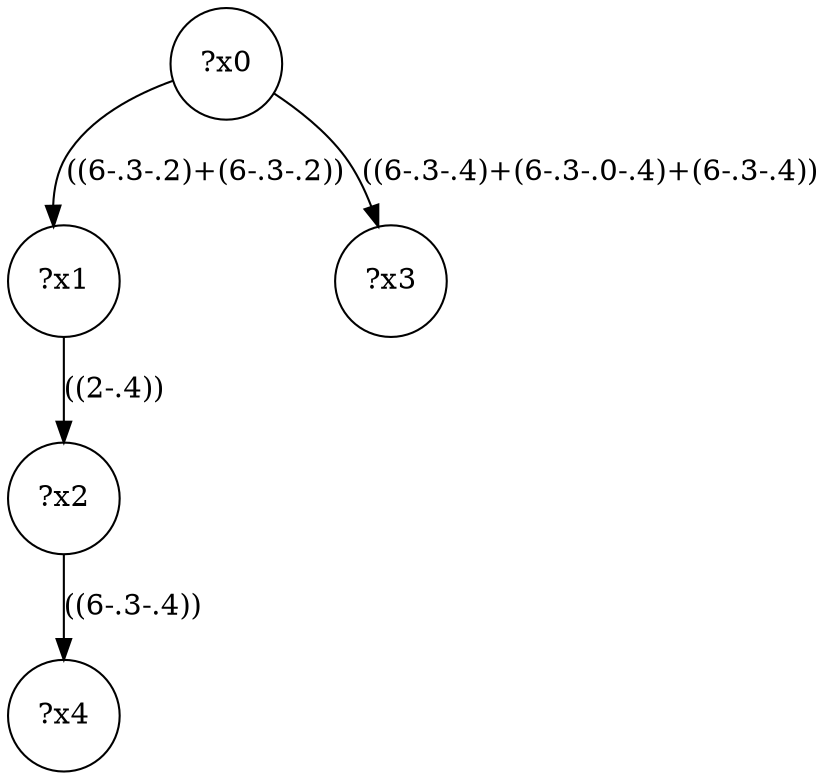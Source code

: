 digraph g {
	x0 [shape=circle, label="?x0"];
	x1 [shape=circle, label="?x1"];
	x0 -> x1 [label="((6-.3-.2)+(6-.3-.2))"];
	x2 [shape=circle, label="?x2"];
	x1 -> x2 [label="((2-.4))"];
	x3 [shape=circle, label="?x3"];
	x0 -> x3 [label="((6-.3-.4)+(6-.3-.0-.4)+(6-.3-.4))"];
	x4 [shape=circle, label="?x4"];
	x2 -> x4 [label="((6-.3-.4))"];
}
